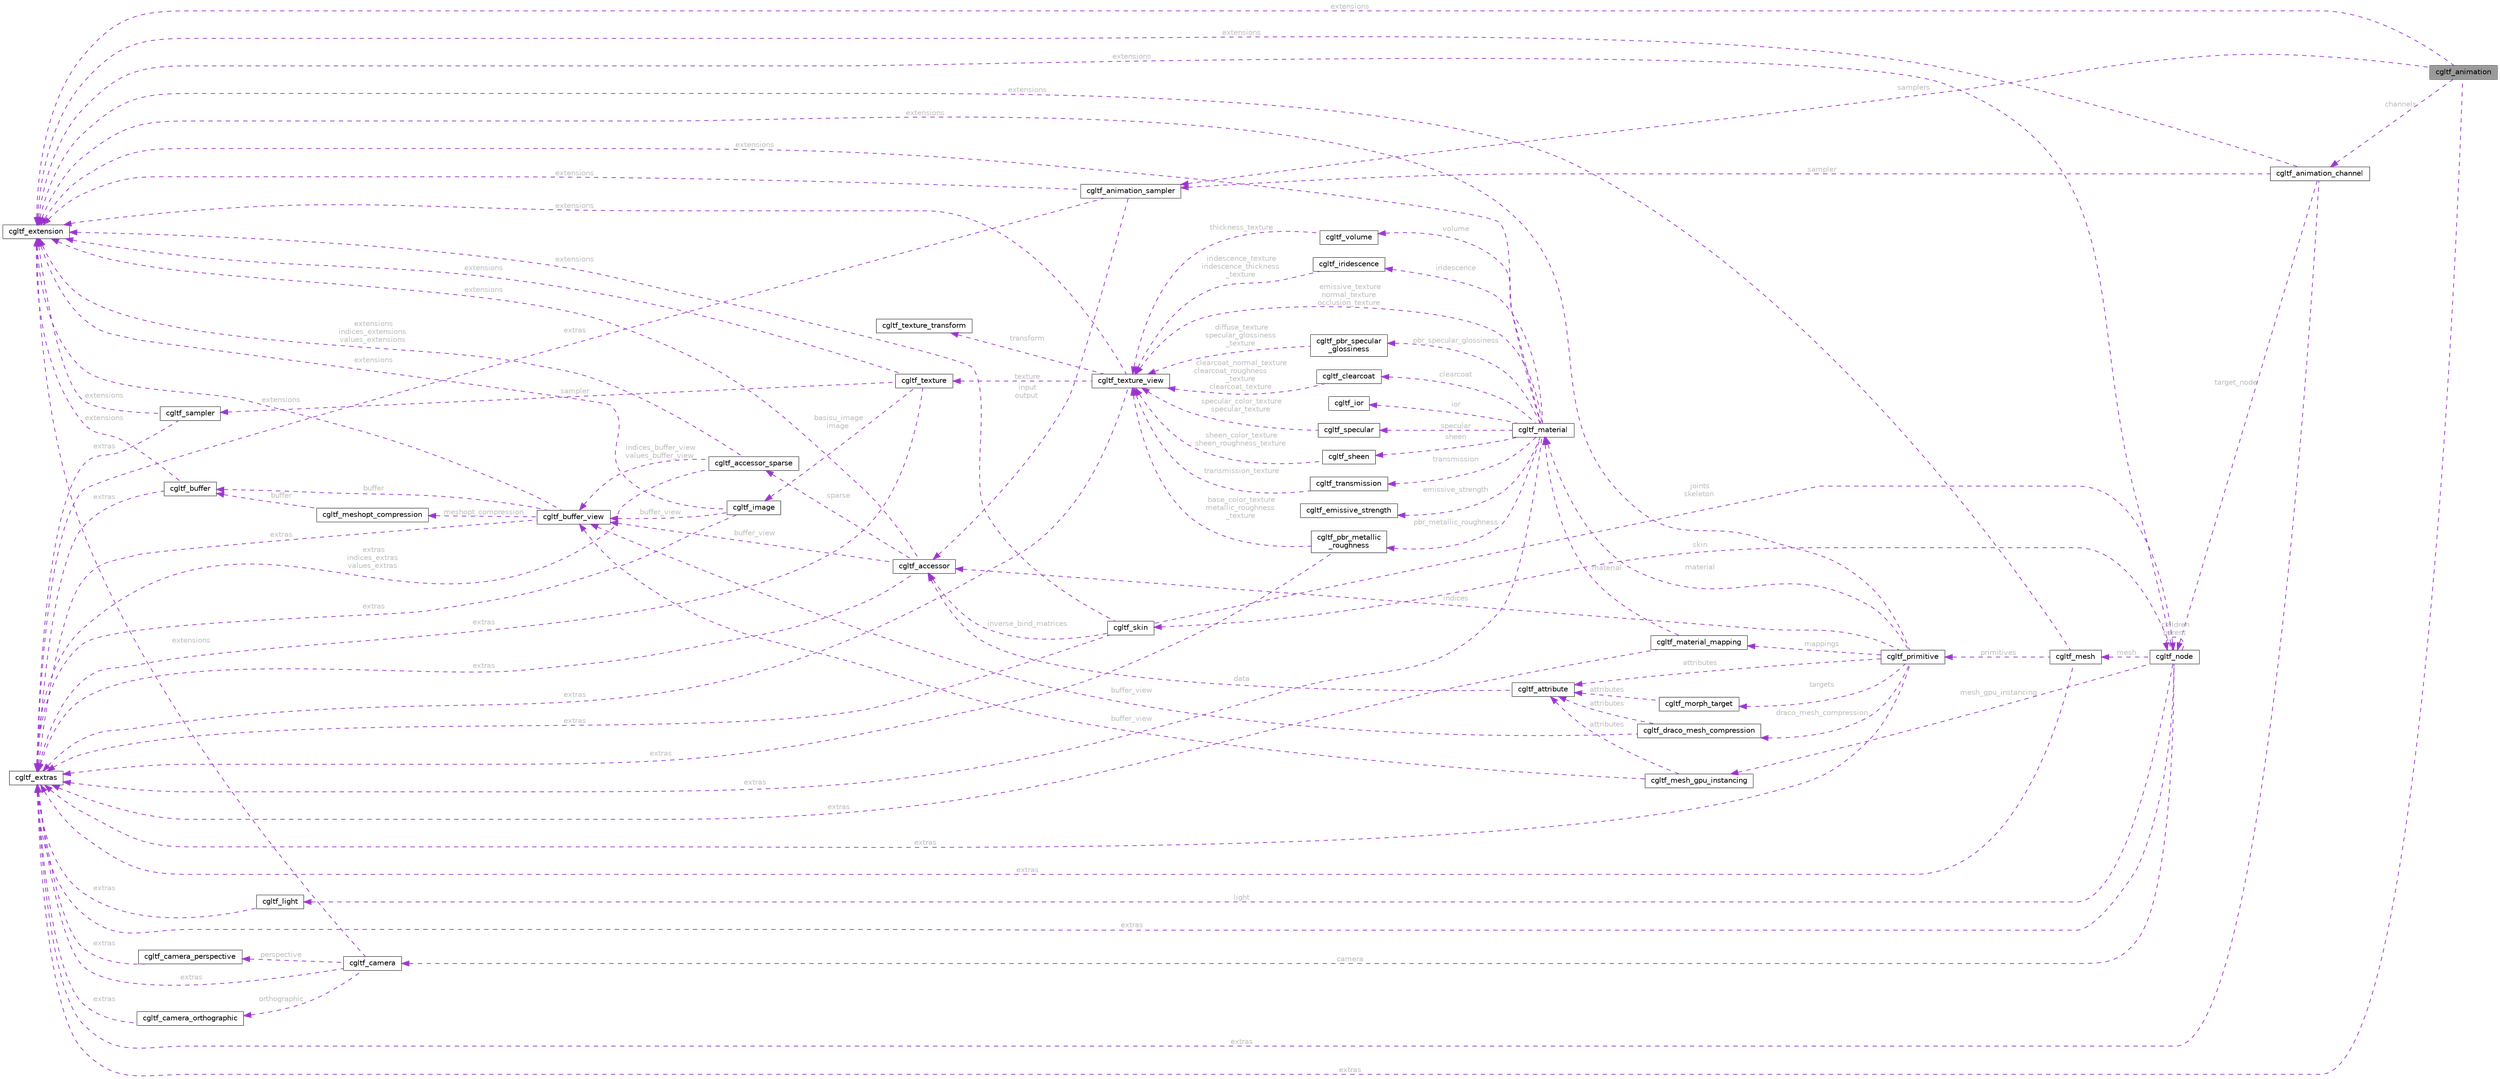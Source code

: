 digraph "cgltf_animation"
{
 // LATEX_PDF_SIZE
  bgcolor="transparent";
  edge [fontname=Helvetica,fontsize=10,labelfontname=Helvetica,labelfontsize=10];
  node [fontname=Helvetica,fontsize=10,shape=box,height=0.2,width=0.4];
  rankdir="LR";
  Node1 [id="Node000001",label="cgltf_animation",height=0.2,width=0.4,color="gray40", fillcolor="grey60", style="filled", fontcolor="black",tooltip=" "];
  Node2 -> Node1 [id="edge197_Node000001_Node000002",dir="back",color="darkorchid3",style="dashed",tooltip=" ",label=" samplers",fontcolor="grey" ];
  Node2 [id="Node000002",label="cgltf_animation_sampler",height=0.2,width=0.4,color="gray40", fillcolor="white", style="filled",URL="$structcgltf__animation__sampler.html",tooltip=" "];
  Node3 -> Node2 [id="edge198_Node000002_Node000003",dir="back",color="darkorchid3",style="dashed",tooltip=" ",label=" input\noutput",fontcolor="grey" ];
  Node3 [id="Node000003",label="cgltf_accessor",height=0.2,width=0.4,color="gray40", fillcolor="white", style="filled",URL="$structcgltf__accessor.html",tooltip=" "];
  Node4 -> Node3 [id="edge199_Node000003_Node000004",dir="back",color="darkorchid3",style="dashed",tooltip=" ",label=" buffer_view",fontcolor="grey" ];
  Node4 [id="Node000004",label="cgltf_buffer_view",height=0.2,width=0.4,color="gray40", fillcolor="white", style="filled",URL="$structcgltf__buffer__view.html",tooltip=" "];
  Node5 -> Node4 [id="edge200_Node000004_Node000005",dir="back",color="darkorchid3",style="dashed",tooltip=" ",label=" buffer",fontcolor="grey" ];
  Node5 [id="Node000005",label="cgltf_buffer",height=0.2,width=0.4,color="gray40", fillcolor="white", style="filled",URL="$structcgltf__buffer.html",tooltip=" "];
  Node6 -> Node5 [id="edge201_Node000005_Node000006",dir="back",color="darkorchid3",style="dashed",tooltip=" ",label=" extras",fontcolor="grey" ];
  Node6 [id="Node000006",label="cgltf_extras",height=0.2,width=0.4,color="gray40", fillcolor="white", style="filled",URL="$structcgltf__extras.html",tooltip=" "];
  Node7 -> Node5 [id="edge202_Node000005_Node000007",dir="back",color="darkorchid3",style="dashed",tooltip=" ",label=" extensions",fontcolor="grey" ];
  Node7 [id="Node000007",label="cgltf_extension",height=0.2,width=0.4,color="gray40", fillcolor="white", style="filled",URL="$structcgltf__extension.html",tooltip=" "];
  Node8 -> Node4 [id="edge203_Node000004_Node000008",dir="back",color="darkorchid3",style="dashed",tooltip=" ",label=" meshopt_compression",fontcolor="grey" ];
  Node8 [id="Node000008",label="cgltf_meshopt_compression",height=0.2,width=0.4,color="gray40", fillcolor="white", style="filled",URL="$structcgltf__meshopt__compression.html",tooltip=" "];
  Node5 -> Node8 [id="edge204_Node000008_Node000005",dir="back",color="darkorchid3",style="dashed",tooltip=" ",label=" buffer",fontcolor="grey" ];
  Node6 -> Node4 [id="edge205_Node000004_Node000006",dir="back",color="darkorchid3",style="dashed",tooltip=" ",label=" extras",fontcolor="grey" ];
  Node7 -> Node4 [id="edge206_Node000004_Node000007",dir="back",color="darkorchid3",style="dashed",tooltip=" ",label=" extensions",fontcolor="grey" ];
  Node9 -> Node3 [id="edge207_Node000003_Node000009",dir="back",color="darkorchid3",style="dashed",tooltip=" ",label=" sparse",fontcolor="grey" ];
  Node9 [id="Node000009",label="cgltf_accessor_sparse",height=0.2,width=0.4,color="gray40", fillcolor="white", style="filled",URL="$structcgltf__accessor__sparse.html",tooltip=" "];
  Node4 -> Node9 [id="edge208_Node000009_Node000004",dir="back",color="darkorchid3",style="dashed",tooltip=" ",label=" indices_buffer_view\nvalues_buffer_view",fontcolor="grey" ];
  Node6 -> Node9 [id="edge209_Node000009_Node000006",dir="back",color="darkorchid3",style="dashed",tooltip=" ",label=" extras\nindices_extras\nvalues_extras",fontcolor="grey" ];
  Node7 -> Node9 [id="edge210_Node000009_Node000007",dir="back",color="darkorchid3",style="dashed",tooltip=" ",label=" extensions\nindices_extensions\nvalues_extensions",fontcolor="grey" ];
  Node6 -> Node3 [id="edge211_Node000003_Node000006",dir="back",color="darkorchid3",style="dashed",tooltip=" ",label=" extras",fontcolor="grey" ];
  Node7 -> Node3 [id="edge212_Node000003_Node000007",dir="back",color="darkorchid3",style="dashed",tooltip=" ",label=" extensions",fontcolor="grey" ];
  Node6 -> Node2 [id="edge213_Node000002_Node000006",dir="back",color="darkorchid3",style="dashed",tooltip=" ",label=" extras",fontcolor="grey" ];
  Node7 -> Node2 [id="edge214_Node000002_Node000007",dir="back",color="darkorchid3",style="dashed",tooltip=" ",label=" extensions",fontcolor="grey" ];
  Node10 -> Node1 [id="edge215_Node000001_Node000010",dir="back",color="darkorchid3",style="dashed",tooltip=" ",label=" channels",fontcolor="grey" ];
  Node10 [id="Node000010",label="cgltf_animation_channel",height=0.2,width=0.4,color="gray40", fillcolor="white", style="filled",URL="$structcgltf__animation__channel.html",tooltip=" "];
  Node2 -> Node10 [id="edge216_Node000010_Node000002",dir="back",color="darkorchid3",style="dashed",tooltip=" ",label=" sampler",fontcolor="grey" ];
  Node11 -> Node10 [id="edge217_Node000010_Node000011",dir="back",color="darkorchid3",style="dashed",tooltip=" ",label=" target_node",fontcolor="grey" ];
  Node11 [id="Node000011",label="cgltf_node",height=0.2,width=0.4,color="gray40", fillcolor="white", style="filled",URL="$structcgltf__node.html",tooltip=" "];
  Node11 -> Node11 [id="edge218_Node000011_Node000011",dir="back",color="darkorchid3",style="dashed",tooltip=" ",label=" children\nparent",fontcolor="grey" ];
  Node12 -> Node11 [id="edge219_Node000011_Node000012",dir="back",color="darkorchid3",style="dashed",tooltip=" ",label=" skin",fontcolor="grey" ];
  Node12 [id="Node000012",label="cgltf_skin",height=0.2,width=0.4,color="gray40", fillcolor="white", style="filled",URL="$structcgltf__skin.html",tooltip=" "];
  Node11 -> Node12 [id="edge220_Node000012_Node000011",dir="back",color="darkorchid3",style="dashed",tooltip=" ",label=" joints\nskeleton",fontcolor="grey" ];
  Node3 -> Node12 [id="edge221_Node000012_Node000003",dir="back",color="darkorchid3",style="dashed",tooltip=" ",label=" inverse_bind_matrices",fontcolor="grey" ];
  Node6 -> Node12 [id="edge222_Node000012_Node000006",dir="back",color="darkorchid3",style="dashed",tooltip=" ",label=" extras",fontcolor="grey" ];
  Node7 -> Node12 [id="edge223_Node000012_Node000007",dir="back",color="darkorchid3",style="dashed",tooltip=" ",label=" extensions",fontcolor="grey" ];
  Node13 -> Node11 [id="edge224_Node000011_Node000013",dir="back",color="darkorchid3",style="dashed",tooltip=" ",label=" mesh",fontcolor="grey" ];
  Node13 [id="Node000013",label="cgltf_mesh",height=0.2,width=0.4,color="gray40", fillcolor="white", style="filled",URL="$structcgltf__mesh.html",tooltip=" "];
  Node14 -> Node13 [id="edge225_Node000013_Node000014",dir="back",color="darkorchid3",style="dashed",tooltip=" ",label=" primitives",fontcolor="grey" ];
  Node14 [id="Node000014",label="cgltf_primitive",height=0.2,width=0.4,color="gray40", fillcolor="white", style="filled",URL="$structcgltf__primitive.html",tooltip=" "];
  Node3 -> Node14 [id="edge226_Node000014_Node000003",dir="back",color="darkorchid3",style="dashed",tooltip=" ",label=" indices",fontcolor="grey" ];
  Node15 -> Node14 [id="edge227_Node000014_Node000015",dir="back",color="darkorchid3",style="dashed",tooltip=" ",label=" material",fontcolor="grey" ];
  Node15 [id="Node000015",label="cgltf_material",height=0.2,width=0.4,color="gray40", fillcolor="white", style="filled",URL="$structcgltf__material.html",tooltip=" "];
  Node16 -> Node15 [id="edge228_Node000015_Node000016",dir="back",color="darkorchid3",style="dashed",tooltip=" ",label=" pbr_metallic_roughness",fontcolor="grey" ];
  Node16 [id="Node000016",label="cgltf_pbr_metallic\l_roughness",height=0.2,width=0.4,color="gray40", fillcolor="white", style="filled",URL="$structcgltf__pbr__metallic__roughness.html",tooltip=" "];
  Node17 -> Node16 [id="edge229_Node000016_Node000017",dir="back",color="darkorchid3",style="dashed",tooltip=" ",label=" base_color_texture\nmetallic_roughness\l_texture",fontcolor="grey" ];
  Node17 [id="Node000017",label="cgltf_texture_view",height=0.2,width=0.4,color="gray40", fillcolor="white", style="filled",URL="$structcgltf__texture__view.html",tooltip=" "];
  Node18 -> Node17 [id="edge230_Node000017_Node000018",dir="back",color="darkorchid3",style="dashed",tooltip=" ",label=" texture",fontcolor="grey" ];
  Node18 [id="Node000018",label="cgltf_texture",height=0.2,width=0.4,color="gray40", fillcolor="white", style="filled",URL="$structcgltf__texture.html",tooltip=" "];
  Node19 -> Node18 [id="edge231_Node000018_Node000019",dir="back",color="darkorchid3",style="dashed",tooltip=" ",label=" basisu_image\nimage",fontcolor="grey" ];
  Node19 [id="Node000019",label="cgltf_image",height=0.2,width=0.4,color="gray40", fillcolor="white", style="filled",URL="$structcgltf__image.html",tooltip=" "];
  Node4 -> Node19 [id="edge232_Node000019_Node000004",dir="back",color="darkorchid3",style="dashed",tooltip=" ",label=" buffer_view",fontcolor="grey" ];
  Node6 -> Node19 [id="edge233_Node000019_Node000006",dir="back",color="darkorchid3",style="dashed",tooltip=" ",label=" extras",fontcolor="grey" ];
  Node7 -> Node19 [id="edge234_Node000019_Node000007",dir="back",color="darkorchid3",style="dashed",tooltip=" ",label=" extensions",fontcolor="grey" ];
  Node20 -> Node18 [id="edge235_Node000018_Node000020",dir="back",color="darkorchid3",style="dashed",tooltip=" ",label=" sampler",fontcolor="grey" ];
  Node20 [id="Node000020",label="cgltf_sampler",height=0.2,width=0.4,color="gray40", fillcolor="white", style="filled",URL="$structcgltf__sampler.html",tooltip=" "];
  Node6 -> Node20 [id="edge236_Node000020_Node000006",dir="back",color="darkorchid3",style="dashed",tooltip=" ",label=" extras",fontcolor="grey" ];
  Node7 -> Node20 [id="edge237_Node000020_Node000007",dir="back",color="darkorchid3",style="dashed",tooltip=" ",label=" extensions",fontcolor="grey" ];
  Node6 -> Node18 [id="edge238_Node000018_Node000006",dir="back",color="darkorchid3",style="dashed",tooltip=" ",label=" extras",fontcolor="grey" ];
  Node7 -> Node18 [id="edge239_Node000018_Node000007",dir="back",color="darkorchid3",style="dashed",tooltip=" ",label=" extensions",fontcolor="grey" ];
  Node21 -> Node17 [id="edge240_Node000017_Node000021",dir="back",color="darkorchid3",style="dashed",tooltip=" ",label=" transform",fontcolor="grey" ];
  Node21 [id="Node000021",label="cgltf_texture_transform",height=0.2,width=0.4,color="gray40", fillcolor="white", style="filled",URL="$structcgltf__texture__transform.html",tooltip=" "];
  Node6 -> Node17 [id="edge241_Node000017_Node000006",dir="back",color="darkorchid3",style="dashed",tooltip=" ",label=" extras",fontcolor="grey" ];
  Node7 -> Node17 [id="edge242_Node000017_Node000007",dir="back",color="darkorchid3",style="dashed",tooltip=" ",label=" extensions",fontcolor="grey" ];
  Node6 -> Node16 [id="edge243_Node000016_Node000006",dir="back",color="darkorchid3",style="dashed",tooltip=" ",label=" extras",fontcolor="grey" ];
  Node22 -> Node15 [id="edge244_Node000015_Node000022",dir="back",color="darkorchid3",style="dashed",tooltip=" ",label=" pbr_specular_glossiness",fontcolor="grey" ];
  Node22 [id="Node000022",label="cgltf_pbr_specular\l_glossiness",height=0.2,width=0.4,color="gray40", fillcolor="white", style="filled",URL="$structcgltf__pbr__specular__glossiness.html",tooltip=" "];
  Node17 -> Node22 [id="edge245_Node000022_Node000017",dir="back",color="darkorchid3",style="dashed",tooltip=" ",label=" diffuse_texture\nspecular_glossiness\l_texture",fontcolor="grey" ];
  Node23 -> Node15 [id="edge246_Node000015_Node000023",dir="back",color="darkorchid3",style="dashed",tooltip=" ",label=" clearcoat",fontcolor="grey" ];
  Node23 [id="Node000023",label="cgltf_clearcoat",height=0.2,width=0.4,color="gray40", fillcolor="white", style="filled",URL="$structcgltf__clearcoat.html",tooltip=" "];
  Node17 -> Node23 [id="edge247_Node000023_Node000017",dir="back",color="darkorchid3",style="dashed",tooltip=" ",label=" clearcoat_normal_texture\nclearcoat_roughness\l_texture\nclearcoat_texture",fontcolor="grey" ];
  Node24 -> Node15 [id="edge248_Node000015_Node000024",dir="back",color="darkorchid3",style="dashed",tooltip=" ",label=" ior",fontcolor="grey" ];
  Node24 [id="Node000024",label="cgltf_ior",height=0.2,width=0.4,color="gray40", fillcolor="white", style="filled",URL="$structcgltf__ior.html",tooltip=" "];
  Node25 -> Node15 [id="edge249_Node000015_Node000025",dir="back",color="darkorchid3",style="dashed",tooltip=" ",label=" specular",fontcolor="grey" ];
  Node25 [id="Node000025",label="cgltf_specular",height=0.2,width=0.4,color="gray40", fillcolor="white", style="filled",URL="$structcgltf__specular.html",tooltip=" "];
  Node17 -> Node25 [id="edge250_Node000025_Node000017",dir="back",color="darkorchid3",style="dashed",tooltip=" ",label=" specular_color_texture\nspecular_texture",fontcolor="grey" ];
  Node26 -> Node15 [id="edge251_Node000015_Node000026",dir="back",color="darkorchid3",style="dashed",tooltip=" ",label=" sheen",fontcolor="grey" ];
  Node26 [id="Node000026",label="cgltf_sheen",height=0.2,width=0.4,color="gray40", fillcolor="white", style="filled",URL="$structcgltf__sheen.html",tooltip=" "];
  Node17 -> Node26 [id="edge252_Node000026_Node000017",dir="back",color="darkorchid3",style="dashed",tooltip=" ",label=" sheen_color_texture\nsheen_roughness_texture",fontcolor="grey" ];
  Node27 -> Node15 [id="edge253_Node000015_Node000027",dir="back",color="darkorchid3",style="dashed",tooltip=" ",label=" transmission",fontcolor="grey" ];
  Node27 [id="Node000027",label="cgltf_transmission",height=0.2,width=0.4,color="gray40", fillcolor="white", style="filled",URL="$structcgltf__transmission.html",tooltip=" "];
  Node17 -> Node27 [id="edge254_Node000027_Node000017",dir="back",color="darkorchid3",style="dashed",tooltip=" ",label=" transmission_texture",fontcolor="grey" ];
  Node28 -> Node15 [id="edge255_Node000015_Node000028",dir="back",color="darkorchid3",style="dashed",tooltip=" ",label=" volume",fontcolor="grey" ];
  Node28 [id="Node000028",label="cgltf_volume",height=0.2,width=0.4,color="gray40", fillcolor="white", style="filled",URL="$structcgltf__volume.html",tooltip=" "];
  Node17 -> Node28 [id="edge256_Node000028_Node000017",dir="back",color="darkorchid3",style="dashed",tooltip=" ",label=" thickness_texture",fontcolor="grey" ];
  Node29 -> Node15 [id="edge257_Node000015_Node000029",dir="back",color="darkorchid3",style="dashed",tooltip=" ",label=" emissive_strength",fontcolor="grey" ];
  Node29 [id="Node000029",label="cgltf_emissive_strength",height=0.2,width=0.4,color="gray40", fillcolor="white", style="filled",URL="$structcgltf__emissive__strength.html",tooltip=" "];
  Node30 -> Node15 [id="edge258_Node000015_Node000030",dir="back",color="darkorchid3",style="dashed",tooltip=" ",label=" iridescence",fontcolor="grey" ];
  Node30 [id="Node000030",label="cgltf_iridescence",height=0.2,width=0.4,color="gray40", fillcolor="white", style="filled",URL="$structcgltf__iridescence.html",tooltip=" "];
  Node17 -> Node30 [id="edge259_Node000030_Node000017",dir="back",color="darkorchid3",style="dashed",tooltip=" ",label=" iridescence_texture\niridescence_thickness\l_texture",fontcolor="grey" ];
  Node17 -> Node15 [id="edge260_Node000015_Node000017",dir="back",color="darkorchid3",style="dashed",tooltip=" ",label=" emissive_texture\nnormal_texture\nocclusion_texture",fontcolor="grey" ];
  Node6 -> Node15 [id="edge261_Node000015_Node000006",dir="back",color="darkorchid3",style="dashed",tooltip=" ",label=" extras",fontcolor="grey" ];
  Node7 -> Node15 [id="edge262_Node000015_Node000007",dir="back",color="darkorchid3",style="dashed",tooltip=" ",label=" extensions",fontcolor="grey" ];
  Node31 -> Node14 [id="edge263_Node000014_Node000031",dir="back",color="darkorchid3",style="dashed",tooltip=" ",label=" attributes",fontcolor="grey" ];
  Node31 [id="Node000031",label="cgltf_attribute",height=0.2,width=0.4,color="gray40", fillcolor="white", style="filled",URL="$structcgltf__attribute.html",tooltip=" "];
  Node3 -> Node31 [id="edge264_Node000031_Node000003",dir="back",color="darkorchid3",style="dashed",tooltip=" ",label=" data",fontcolor="grey" ];
  Node32 -> Node14 [id="edge265_Node000014_Node000032",dir="back",color="darkorchid3",style="dashed",tooltip=" ",label=" targets",fontcolor="grey" ];
  Node32 [id="Node000032",label="cgltf_morph_target",height=0.2,width=0.4,color="gray40", fillcolor="white", style="filled",URL="$structcgltf__morph__target.html",tooltip=" "];
  Node31 -> Node32 [id="edge266_Node000032_Node000031",dir="back",color="darkorchid3",style="dashed",tooltip=" ",label=" attributes",fontcolor="grey" ];
  Node6 -> Node14 [id="edge267_Node000014_Node000006",dir="back",color="darkorchid3",style="dashed",tooltip=" ",label=" extras",fontcolor="grey" ];
  Node33 -> Node14 [id="edge268_Node000014_Node000033",dir="back",color="darkorchid3",style="dashed",tooltip=" ",label=" draco_mesh_compression",fontcolor="grey" ];
  Node33 [id="Node000033",label="cgltf_draco_mesh_compression",height=0.2,width=0.4,color="gray40", fillcolor="white", style="filled",URL="$structcgltf__draco__mesh__compression.html",tooltip=" "];
  Node4 -> Node33 [id="edge269_Node000033_Node000004",dir="back",color="darkorchid3",style="dashed",tooltip=" ",label=" buffer_view",fontcolor="grey" ];
  Node31 -> Node33 [id="edge270_Node000033_Node000031",dir="back",color="darkorchid3",style="dashed",tooltip=" ",label=" attributes",fontcolor="grey" ];
  Node34 -> Node14 [id="edge271_Node000014_Node000034",dir="back",color="darkorchid3",style="dashed",tooltip=" ",label=" mappings",fontcolor="grey" ];
  Node34 [id="Node000034",label="cgltf_material_mapping",height=0.2,width=0.4,color="gray40", fillcolor="white", style="filled",URL="$structcgltf__material__mapping.html",tooltip=" "];
  Node15 -> Node34 [id="edge272_Node000034_Node000015",dir="back",color="darkorchid3",style="dashed",tooltip=" ",label=" material",fontcolor="grey" ];
  Node6 -> Node34 [id="edge273_Node000034_Node000006",dir="back",color="darkorchid3",style="dashed",tooltip=" ",label=" extras",fontcolor="grey" ];
  Node7 -> Node14 [id="edge274_Node000014_Node000007",dir="back",color="darkorchid3",style="dashed",tooltip=" ",label=" extensions",fontcolor="grey" ];
  Node6 -> Node13 [id="edge275_Node000013_Node000006",dir="back",color="darkorchid3",style="dashed",tooltip=" ",label=" extras",fontcolor="grey" ];
  Node7 -> Node13 [id="edge276_Node000013_Node000007",dir="back",color="darkorchid3",style="dashed",tooltip=" ",label=" extensions",fontcolor="grey" ];
  Node35 -> Node11 [id="edge277_Node000011_Node000035",dir="back",color="darkorchid3",style="dashed",tooltip=" ",label=" camera",fontcolor="grey" ];
  Node35 [id="Node000035",label="cgltf_camera",height=0.2,width=0.4,color="gray40", fillcolor="white", style="filled",URL="$structcgltf__camera.html",tooltip=" "];
  Node36 -> Node35 [id="edge278_Node000035_Node000036",dir="back",color="darkorchid3",style="dashed",tooltip=" ",label=" perspective",fontcolor="grey" ];
  Node36 [id="Node000036",label="cgltf_camera_perspective",height=0.2,width=0.4,color="gray40", fillcolor="white", style="filled",URL="$structcgltf__camera__perspective.html",tooltip=" "];
  Node6 -> Node36 [id="edge279_Node000036_Node000006",dir="back",color="darkorchid3",style="dashed",tooltip=" ",label=" extras",fontcolor="grey" ];
  Node37 -> Node35 [id="edge280_Node000035_Node000037",dir="back",color="darkorchid3",style="dashed",tooltip=" ",label=" orthographic",fontcolor="grey" ];
  Node37 [id="Node000037",label="cgltf_camera_orthographic",height=0.2,width=0.4,color="gray40", fillcolor="white", style="filled",URL="$structcgltf__camera__orthographic.html",tooltip=" "];
  Node6 -> Node37 [id="edge281_Node000037_Node000006",dir="back",color="darkorchid3",style="dashed",tooltip=" ",label=" extras",fontcolor="grey" ];
  Node6 -> Node35 [id="edge282_Node000035_Node000006",dir="back",color="darkorchid3",style="dashed",tooltip=" ",label=" extras",fontcolor="grey" ];
  Node7 -> Node35 [id="edge283_Node000035_Node000007",dir="back",color="darkorchid3",style="dashed",tooltip=" ",label=" extensions",fontcolor="grey" ];
  Node38 -> Node11 [id="edge284_Node000011_Node000038",dir="back",color="darkorchid3",style="dashed",tooltip=" ",label=" light",fontcolor="grey" ];
  Node38 [id="Node000038",label="cgltf_light",height=0.2,width=0.4,color="gray40", fillcolor="white", style="filled",URL="$structcgltf__light.html",tooltip=" "];
  Node6 -> Node38 [id="edge285_Node000038_Node000006",dir="back",color="darkorchid3",style="dashed",tooltip=" ",label=" extras",fontcolor="grey" ];
  Node6 -> Node11 [id="edge286_Node000011_Node000006",dir="back",color="darkorchid3",style="dashed",tooltip=" ",label=" extras",fontcolor="grey" ];
  Node39 -> Node11 [id="edge287_Node000011_Node000039",dir="back",color="darkorchid3",style="dashed",tooltip=" ",label=" mesh_gpu_instancing",fontcolor="grey" ];
  Node39 [id="Node000039",label="cgltf_mesh_gpu_instancing",height=0.2,width=0.4,color="gray40", fillcolor="white", style="filled",URL="$structcgltf__mesh__gpu__instancing.html",tooltip=" "];
  Node4 -> Node39 [id="edge288_Node000039_Node000004",dir="back",color="darkorchid3",style="dashed",tooltip=" ",label=" buffer_view",fontcolor="grey" ];
  Node31 -> Node39 [id="edge289_Node000039_Node000031",dir="back",color="darkorchid3",style="dashed",tooltip=" ",label=" attributes",fontcolor="grey" ];
  Node7 -> Node11 [id="edge290_Node000011_Node000007",dir="back",color="darkorchid3",style="dashed",tooltip=" ",label=" extensions",fontcolor="grey" ];
  Node6 -> Node10 [id="edge291_Node000010_Node000006",dir="back",color="darkorchid3",style="dashed",tooltip=" ",label=" extras",fontcolor="grey" ];
  Node7 -> Node10 [id="edge292_Node000010_Node000007",dir="back",color="darkorchid3",style="dashed",tooltip=" ",label=" extensions",fontcolor="grey" ];
  Node6 -> Node1 [id="edge293_Node000001_Node000006",dir="back",color="darkorchid3",style="dashed",tooltip=" ",label=" extras",fontcolor="grey" ];
  Node7 -> Node1 [id="edge294_Node000001_Node000007",dir="back",color="darkorchid3",style="dashed",tooltip=" ",label=" extensions",fontcolor="grey" ];
}
